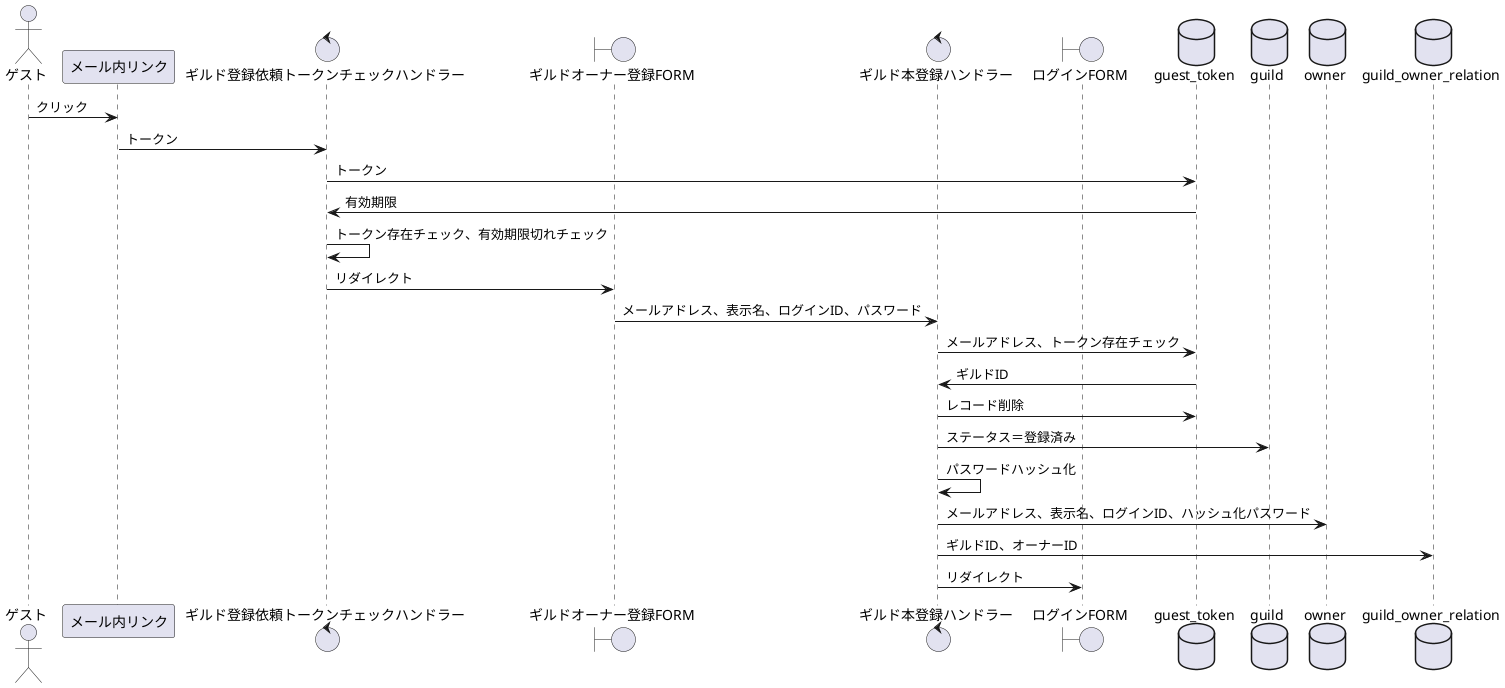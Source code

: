 @startuml

actor ゲスト as guest
participant メール内リンク as mail
control ギルド登録依頼トークンチェックハンドラー as handler
boundary ギルドオーナー登録FORM as form
control ギルド本登録ハンドラー as handler2
boundary ログインFORM as form2
database guest_token
database guild
database owner
database guild_owner_relation as rel

guest -> mail:クリック
mail -> handler:トークン
handler -> guest_token:トークン
guest_token -> handler:有効期限
handler -> handler:トークン存在チェック、有効期限切れチェック
handler -> form:リダイレクト
form -> handler2:メールアドレス、表示名、ログインID、パスワード
handler2 -> guest_token:メールアドレス、トークン存在チェック
guest_token -> handler2:ギルドID
handler2 -> guest_token:レコード削除
handler2 -> guild:ステータス＝登録済み
handler2 -> handler2:パスワードハッシュ化
handler2 -> owner:メールアドレス、表示名、ログインID、ハッシュ化パスワード
handler2 -> rel:ギルドID、オーナーID
handler2 -> form2:リダイレクト

@enduml